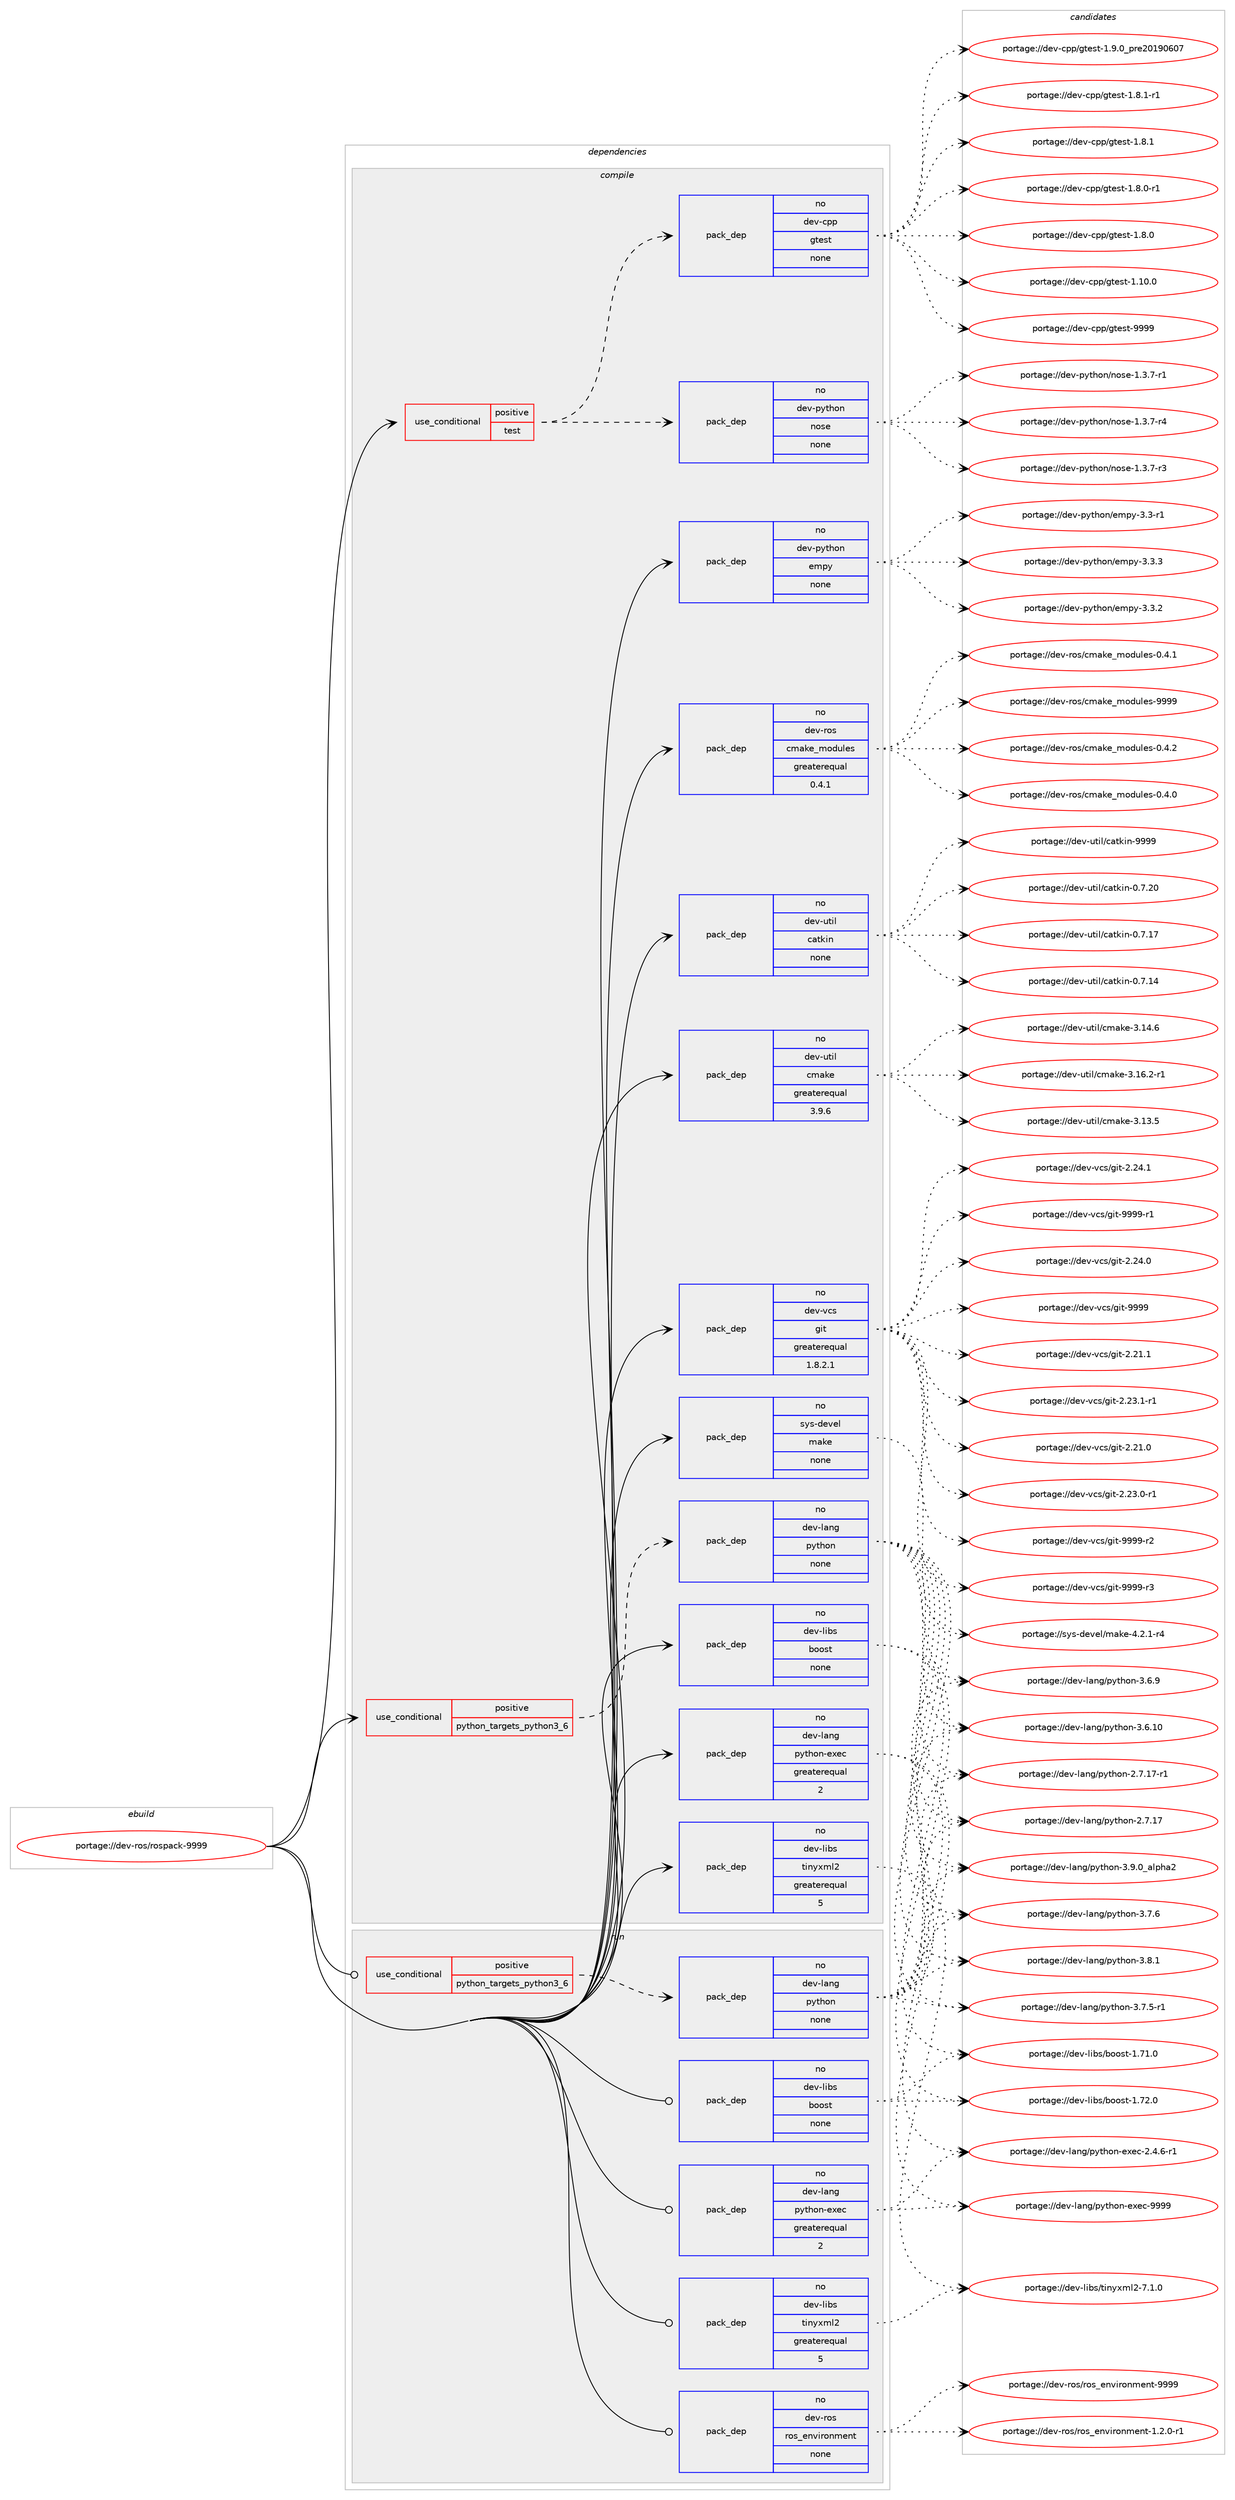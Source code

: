 digraph prolog {

# *************
# Graph options
# *************

newrank=true;
concentrate=true;
compound=true;
graph [rankdir=LR,fontname=Helvetica,fontsize=10,ranksep=1.5];#, ranksep=2.5, nodesep=0.2];
edge  [arrowhead=vee];
node  [fontname=Helvetica,fontsize=10];

# **********
# The ebuild
# **********

subgraph cluster_leftcol {
color=gray;
rank=same;
label=<<i>ebuild</i>>;
id [label="portage://dev-ros/rospack-9999", color=red, width=4, href="../dev-ros/rospack-9999.svg"];
}

# ****************
# The dependencies
# ****************

subgraph cluster_midcol {
color=gray;
label=<<i>dependencies</i>>;
subgraph cluster_compile {
fillcolor="#eeeeee";
style=filled;
label=<<i>compile</i>>;
subgraph cond97816 {
dependency387071 [label=<<TABLE BORDER="0" CELLBORDER="1" CELLSPACING="0" CELLPADDING="4"><TR><TD ROWSPAN="3" CELLPADDING="10">use_conditional</TD></TR><TR><TD>positive</TD></TR><TR><TD>python_targets_python3_6</TD></TR></TABLE>>, shape=none, color=red];
subgraph pack284402 {
dependency387072 [label=<<TABLE BORDER="0" CELLBORDER="1" CELLSPACING="0" CELLPADDING="4" WIDTH="220"><TR><TD ROWSPAN="6" CELLPADDING="30">pack_dep</TD></TR><TR><TD WIDTH="110">no</TD></TR><TR><TD>dev-lang</TD></TR><TR><TD>python</TD></TR><TR><TD>none</TD></TR><TR><TD></TD></TR></TABLE>>, shape=none, color=blue];
}
dependency387071:e -> dependency387072:w [weight=20,style="dashed",arrowhead="vee"];
}
id:e -> dependency387071:w [weight=20,style="solid",arrowhead="vee"];
subgraph cond97817 {
dependency387073 [label=<<TABLE BORDER="0" CELLBORDER="1" CELLSPACING="0" CELLPADDING="4"><TR><TD ROWSPAN="3" CELLPADDING="10">use_conditional</TD></TR><TR><TD>positive</TD></TR><TR><TD>test</TD></TR></TABLE>>, shape=none, color=red];
subgraph pack284403 {
dependency387074 [label=<<TABLE BORDER="0" CELLBORDER="1" CELLSPACING="0" CELLPADDING="4" WIDTH="220"><TR><TD ROWSPAN="6" CELLPADDING="30">pack_dep</TD></TR><TR><TD WIDTH="110">no</TD></TR><TR><TD>dev-cpp</TD></TR><TR><TD>gtest</TD></TR><TR><TD>none</TD></TR><TR><TD></TD></TR></TABLE>>, shape=none, color=blue];
}
dependency387073:e -> dependency387074:w [weight=20,style="dashed",arrowhead="vee"];
subgraph pack284404 {
dependency387075 [label=<<TABLE BORDER="0" CELLBORDER="1" CELLSPACING="0" CELLPADDING="4" WIDTH="220"><TR><TD ROWSPAN="6" CELLPADDING="30">pack_dep</TD></TR><TR><TD WIDTH="110">no</TD></TR><TR><TD>dev-python</TD></TR><TR><TD>nose</TD></TR><TR><TD>none</TD></TR><TR><TD></TD></TR></TABLE>>, shape=none, color=blue];
}
dependency387073:e -> dependency387075:w [weight=20,style="dashed",arrowhead="vee"];
}
id:e -> dependency387073:w [weight=20,style="solid",arrowhead="vee"];
subgraph pack284405 {
dependency387076 [label=<<TABLE BORDER="0" CELLBORDER="1" CELLSPACING="0" CELLPADDING="4" WIDTH="220"><TR><TD ROWSPAN="6" CELLPADDING="30">pack_dep</TD></TR><TR><TD WIDTH="110">no</TD></TR><TR><TD>dev-lang</TD></TR><TR><TD>python-exec</TD></TR><TR><TD>greaterequal</TD></TR><TR><TD>2</TD></TR></TABLE>>, shape=none, color=blue];
}
id:e -> dependency387076:w [weight=20,style="solid",arrowhead="vee"];
subgraph pack284406 {
dependency387077 [label=<<TABLE BORDER="0" CELLBORDER="1" CELLSPACING="0" CELLPADDING="4" WIDTH="220"><TR><TD ROWSPAN="6" CELLPADDING="30">pack_dep</TD></TR><TR><TD WIDTH="110">no</TD></TR><TR><TD>dev-libs</TD></TR><TR><TD>boost</TD></TR><TR><TD>none</TD></TR><TR><TD></TD></TR></TABLE>>, shape=none, color=blue];
}
id:e -> dependency387077:w [weight=20,style="solid",arrowhead="vee"];
subgraph pack284407 {
dependency387078 [label=<<TABLE BORDER="0" CELLBORDER="1" CELLSPACING="0" CELLPADDING="4" WIDTH="220"><TR><TD ROWSPAN="6" CELLPADDING="30">pack_dep</TD></TR><TR><TD WIDTH="110">no</TD></TR><TR><TD>dev-libs</TD></TR><TR><TD>tinyxml2</TD></TR><TR><TD>greaterequal</TD></TR><TR><TD>5</TD></TR></TABLE>>, shape=none, color=blue];
}
id:e -> dependency387078:w [weight=20,style="solid",arrowhead="vee"];
subgraph pack284408 {
dependency387079 [label=<<TABLE BORDER="0" CELLBORDER="1" CELLSPACING="0" CELLPADDING="4" WIDTH="220"><TR><TD ROWSPAN="6" CELLPADDING="30">pack_dep</TD></TR><TR><TD WIDTH="110">no</TD></TR><TR><TD>dev-python</TD></TR><TR><TD>empy</TD></TR><TR><TD>none</TD></TR><TR><TD></TD></TR></TABLE>>, shape=none, color=blue];
}
id:e -> dependency387079:w [weight=20,style="solid",arrowhead="vee"];
subgraph pack284409 {
dependency387080 [label=<<TABLE BORDER="0" CELLBORDER="1" CELLSPACING="0" CELLPADDING="4" WIDTH="220"><TR><TD ROWSPAN="6" CELLPADDING="30">pack_dep</TD></TR><TR><TD WIDTH="110">no</TD></TR><TR><TD>dev-ros</TD></TR><TR><TD>cmake_modules</TD></TR><TR><TD>greaterequal</TD></TR><TR><TD>0.4.1</TD></TR></TABLE>>, shape=none, color=blue];
}
id:e -> dependency387080:w [weight=20,style="solid",arrowhead="vee"];
subgraph pack284410 {
dependency387081 [label=<<TABLE BORDER="0" CELLBORDER="1" CELLSPACING="0" CELLPADDING="4" WIDTH="220"><TR><TD ROWSPAN="6" CELLPADDING="30">pack_dep</TD></TR><TR><TD WIDTH="110">no</TD></TR><TR><TD>dev-util</TD></TR><TR><TD>catkin</TD></TR><TR><TD>none</TD></TR><TR><TD></TD></TR></TABLE>>, shape=none, color=blue];
}
id:e -> dependency387081:w [weight=20,style="solid",arrowhead="vee"];
subgraph pack284411 {
dependency387082 [label=<<TABLE BORDER="0" CELLBORDER="1" CELLSPACING="0" CELLPADDING="4" WIDTH="220"><TR><TD ROWSPAN="6" CELLPADDING="30">pack_dep</TD></TR><TR><TD WIDTH="110">no</TD></TR><TR><TD>dev-util</TD></TR><TR><TD>cmake</TD></TR><TR><TD>greaterequal</TD></TR><TR><TD>3.9.6</TD></TR></TABLE>>, shape=none, color=blue];
}
id:e -> dependency387082:w [weight=20,style="solid",arrowhead="vee"];
subgraph pack284412 {
dependency387083 [label=<<TABLE BORDER="0" CELLBORDER="1" CELLSPACING="0" CELLPADDING="4" WIDTH="220"><TR><TD ROWSPAN="6" CELLPADDING="30">pack_dep</TD></TR><TR><TD WIDTH="110">no</TD></TR><TR><TD>dev-vcs</TD></TR><TR><TD>git</TD></TR><TR><TD>greaterequal</TD></TR><TR><TD>1.8.2.1</TD></TR></TABLE>>, shape=none, color=blue];
}
id:e -> dependency387083:w [weight=20,style="solid",arrowhead="vee"];
subgraph pack284413 {
dependency387084 [label=<<TABLE BORDER="0" CELLBORDER="1" CELLSPACING="0" CELLPADDING="4" WIDTH="220"><TR><TD ROWSPAN="6" CELLPADDING="30">pack_dep</TD></TR><TR><TD WIDTH="110">no</TD></TR><TR><TD>sys-devel</TD></TR><TR><TD>make</TD></TR><TR><TD>none</TD></TR><TR><TD></TD></TR></TABLE>>, shape=none, color=blue];
}
id:e -> dependency387084:w [weight=20,style="solid",arrowhead="vee"];
}
subgraph cluster_compileandrun {
fillcolor="#eeeeee";
style=filled;
label=<<i>compile and run</i>>;
}
subgraph cluster_run {
fillcolor="#eeeeee";
style=filled;
label=<<i>run</i>>;
subgraph cond97818 {
dependency387085 [label=<<TABLE BORDER="0" CELLBORDER="1" CELLSPACING="0" CELLPADDING="4"><TR><TD ROWSPAN="3" CELLPADDING="10">use_conditional</TD></TR><TR><TD>positive</TD></TR><TR><TD>python_targets_python3_6</TD></TR></TABLE>>, shape=none, color=red];
subgraph pack284414 {
dependency387086 [label=<<TABLE BORDER="0" CELLBORDER="1" CELLSPACING="0" CELLPADDING="4" WIDTH="220"><TR><TD ROWSPAN="6" CELLPADDING="30">pack_dep</TD></TR><TR><TD WIDTH="110">no</TD></TR><TR><TD>dev-lang</TD></TR><TR><TD>python</TD></TR><TR><TD>none</TD></TR><TR><TD></TD></TR></TABLE>>, shape=none, color=blue];
}
dependency387085:e -> dependency387086:w [weight=20,style="dashed",arrowhead="vee"];
}
id:e -> dependency387085:w [weight=20,style="solid",arrowhead="odot"];
subgraph pack284415 {
dependency387087 [label=<<TABLE BORDER="0" CELLBORDER="1" CELLSPACING="0" CELLPADDING="4" WIDTH="220"><TR><TD ROWSPAN="6" CELLPADDING="30">pack_dep</TD></TR><TR><TD WIDTH="110">no</TD></TR><TR><TD>dev-lang</TD></TR><TR><TD>python-exec</TD></TR><TR><TD>greaterequal</TD></TR><TR><TD>2</TD></TR></TABLE>>, shape=none, color=blue];
}
id:e -> dependency387087:w [weight=20,style="solid",arrowhead="odot"];
subgraph pack284416 {
dependency387088 [label=<<TABLE BORDER="0" CELLBORDER="1" CELLSPACING="0" CELLPADDING="4" WIDTH="220"><TR><TD ROWSPAN="6" CELLPADDING="30">pack_dep</TD></TR><TR><TD WIDTH="110">no</TD></TR><TR><TD>dev-libs</TD></TR><TR><TD>boost</TD></TR><TR><TD>none</TD></TR><TR><TD></TD></TR></TABLE>>, shape=none, color=blue];
}
id:e -> dependency387088:w [weight=20,style="solid",arrowhead="odot"];
subgraph pack284417 {
dependency387089 [label=<<TABLE BORDER="0" CELLBORDER="1" CELLSPACING="0" CELLPADDING="4" WIDTH="220"><TR><TD ROWSPAN="6" CELLPADDING="30">pack_dep</TD></TR><TR><TD WIDTH="110">no</TD></TR><TR><TD>dev-libs</TD></TR><TR><TD>tinyxml2</TD></TR><TR><TD>greaterequal</TD></TR><TR><TD>5</TD></TR></TABLE>>, shape=none, color=blue];
}
id:e -> dependency387089:w [weight=20,style="solid",arrowhead="odot"];
subgraph pack284418 {
dependency387090 [label=<<TABLE BORDER="0" CELLBORDER="1" CELLSPACING="0" CELLPADDING="4" WIDTH="220"><TR><TD ROWSPAN="6" CELLPADDING="30">pack_dep</TD></TR><TR><TD WIDTH="110">no</TD></TR><TR><TD>dev-ros</TD></TR><TR><TD>ros_environment</TD></TR><TR><TD>none</TD></TR><TR><TD></TD></TR></TABLE>>, shape=none, color=blue];
}
id:e -> dependency387090:w [weight=20,style="solid",arrowhead="odot"];
}
}

# **************
# The candidates
# **************

subgraph cluster_choices {
rank=same;
color=gray;
label=<<i>candidates</i>>;

subgraph choice284402 {
color=black;
nodesep=1;
choice10010111845108971101034711212111610411111045514657464895971081121049750 [label="portage://dev-lang/python-3.9.0_alpha2", color=red, width=4,href="../dev-lang/python-3.9.0_alpha2.svg"];
choice100101118451089711010347112121116104111110455146564649 [label="portage://dev-lang/python-3.8.1", color=red, width=4,href="../dev-lang/python-3.8.1.svg"];
choice100101118451089711010347112121116104111110455146554654 [label="portage://dev-lang/python-3.7.6", color=red, width=4,href="../dev-lang/python-3.7.6.svg"];
choice1001011184510897110103471121211161041111104551465546534511449 [label="portage://dev-lang/python-3.7.5-r1", color=red, width=4,href="../dev-lang/python-3.7.5-r1.svg"];
choice100101118451089711010347112121116104111110455146544657 [label="portage://dev-lang/python-3.6.9", color=red, width=4,href="../dev-lang/python-3.6.9.svg"];
choice10010111845108971101034711212111610411111045514654464948 [label="portage://dev-lang/python-3.6.10", color=red, width=4,href="../dev-lang/python-3.6.10.svg"];
choice100101118451089711010347112121116104111110455046554649554511449 [label="portage://dev-lang/python-2.7.17-r1", color=red, width=4,href="../dev-lang/python-2.7.17-r1.svg"];
choice10010111845108971101034711212111610411111045504655464955 [label="portage://dev-lang/python-2.7.17", color=red, width=4,href="../dev-lang/python-2.7.17.svg"];
dependency387072:e -> choice10010111845108971101034711212111610411111045514657464895971081121049750:w [style=dotted,weight="100"];
dependency387072:e -> choice100101118451089711010347112121116104111110455146564649:w [style=dotted,weight="100"];
dependency387072:e -> choice100101118451089711010347112121116104111110455146554654:w [style=dotted,weight="100"];
dependency387072:e -> choice1001011184510897110103471121211161041111104551465546534511449:w [style=dotted,weight="100"];
dependency387072:e -> choice100101118451089711010347112121116104111110455146544657:w [style=dotted,weight="100"];
dependency387072:e -> choice10010111845108971101034711212111610411111045514654464948:w [style=dotted,weight="100"];
dependency387072:e -> choice100101118451089711010347112121116104111110455046554649554511449:w [style=dotted,weight="100"];
dependency387072:e -> choice10010111845108971101034711212111610411111045504655464955:w [style=dotted,weight="100"];
}
subgraph choice284403 {
color=black;
nodesep=1;
choice1001011184599112112471031161011151164557575757 [label="portage://dev-cpp/gtest-9999", color=red, width=4,href="../dev-cpp/gtest-9999.svg"];
choice100101118459911211247103116101115116454946574648951121141015048495748544855 [label="portage://dev-cpp/gtest-1.9.0_pre20190607", color=red, width=4,href="../dev-cpp/gtest-1.9.0_pre20190607.svg"];
choice1001011184599112112471031161011151164549465646494511449 [label="portage://dev-cpp/gtest-1.8.1-r1", color=red, width=4,href="../dev-cpp/gtest-1.8.1-r1.svg"];
choice100101118459911211247103116101115116454946564649 [label="portage://dev-cpp/gtest-1.8.1", color=red, width=4,href="../dev-cpp/gtest-1.8.1.svg"];
choice1001011184599112112471031161011151164549465646484511449 [label="portage://dev-cpp/gtest-1.8.0-r1", color=red, width=4,href="../dev-cpp/gtest-1.8.0-r1.svg"];
choice100101118459911211247103116101115116454946564648 [label="portage://dev-cpp/gtest-1.8.0", color=red, width=4,href="../dev-cpp/gtest-1.8.0.svg"];
choice10010111845991121124710311610111511645494649484648 [label="portage://dev-cpp/gtest-1.10.0", color=red, width=4,href="../dev-cpp/gtest-1.10.0.svg"];
dependency387074:e -> choice1001011184599112112471031161011151164557575757:w [style=dotted,weight="100"];
dependency387074:e -> choice100101118459911211247103116101115116454946574648951121141015048495748544855:w [style=dotted,weight="100"];
dependency387074:e -> choice1001011184599112112471031161011151164549465646494511449:w [style=dotted,weight="100"];
dependency387074:e -> choice100101118459911211247103116101115116454946564649:w [style=dotted,weight="100"];
dependency387074:e -> choice1001011184599112112471031161011151164549465646484511449:w [style=dotted,weight="100"];
dependency387074:e -> choice100101118459911211247103116101115116454946564648:w [style=dotted,weight="100"];
dependency387074:e -> choice10010111845991121124710311610111511645494649484648:w [style=dotted,weight="100"];
}
subgraph choice284404 {
color=black;
nodesep=1;
choice10010111845112121116104111110471101111151014549465146554511452 [label="portage://dev-python/nose-1.3.7-r4", color=red, width=4,href="../dev-python/nose-1.3.7-r4.svg"];
choice10010111845112121116104111110471101111151014549465146554511451 [label="portage://dev-python/nose-1.3.7-r3", color=red, width=4,href="../dev-python/nose-1.3.7-r3.svg"];
choice10010111845112121116104111110471101111151014549465146554511449 [label="portage://dev-python/nose-1.3.7-r1", color=red, width=4,href="../dev-python/nose-1.3.7-r1.svg"];
dependency387075:e -> choice10010111845112121116104111110471101111151014549465146554511452:w [style=dotted,weight="100"];
dependency387075:e -> choice10010111845112121116104111110471101111151014549465146554511451:w [style=dotted,weight="100"];
dependency387075:e -> choice10010111845112121116104111110471101111151014549465146554511449:w [style=dotted,weight="100"];
}
subgraph choice284405 {
color=black;
nodesep=1;
choice10010111845108971101034711212111610411111045101120101994557575757 [label="portage://dev-lang/python-exec-9999", color=red, width=4,href="../dev-lang/python-exec-9999.svg"];
choice10010111845108971101034711212111610411111045101120101994550465246544511449 [label="portage://dev-lang/python-exec-2.4.6-r1", color=red, width=4,href="../dev-lang/python-exec-2.4.6-r1.svg"];
dependency387076:e -> choice10010111845108971101034711212111610411111045101120101994557575757:w [style=dotted,weight="100"];
dependency387076:e -> choice10010111845108971101034711212111610411111045101120101994550465246544511449:w [style=dotted,weight="100"];
}
subgraph choice284406 {
color=black;
nodesep=1;
choice1001011184510810598115479811111111511645494655504648 [label="portage://dev-libs/boost-1.72.0", color=red, width=4,href="../dev-libs/boost-1.72.0.svg"];
choice1001011184510810598115479811111111511645494655494648 [label="portage://dev-libs/boost-1.71.0", color=red, width=4,href="../dev-libs/boost-1.71.0.svg"];
dependency387077:e -> choice1001011184510810598115479811111111511645494655504648:w [style=dotted,weight="100"];
dependency387077:e -> choice1001011184510810598115479811111111511645494655494648:w [style=dotted,weight="100"];
}
subgraph choice284407 {
color=black;
nodesep=1;
choice10010111845108105981154711610511012112010910850455546494648 [label="portage://dev-libs/tinyxml2-7.1.0", color=red, width=4,href="../dev-libs/tinyxml2-7.1.0.svg"];
dependency387078:e -> choice10010111845108105981154711610511012112010910850455546494648:w [style=dotted,weight="100"];
}
subgraph choice284408 {
color=black;
nodesep=1;
choice1001011184511212111610411111047101109112121455146514651 [label="portage://dev-python/empy-3.3.3", color=red, width=4,href="../dev-python/empy-3.3.3.svg"];
choice1001011184511212111610411111047101109112121455146514650 [label="portage://dev-python/empy-3.3.2", color=red, width=4,href="../dev-python/empy-3.3.2.svg"];
choice1001011184511212111610411111047101109112121455146514511449 [label="portage://dev-python/empy-3.3-r1", color=red, width=4,href="../dev-python/empy-3.3-r1.svg"];
dependency387079:e -> choice1001011184511212111610411111047101109112121455146514651:w [style=dotted,weight="100"];
dependency387079:e -> choice1001011184511212111610411111047101109112121455146514650:w [style=dotted,weight="100"];
dependency387079:e -> choice1001011184511212111610411111047101109112121455146514511449:w [style=dotted,weight="100"];
}
subgraph choice284409 {
color=black;
nodesep=1;
choice10010111845114111115479910997107101951091111001171081011154557575757 [label="portage://dev-ros/cmake_modules-9999", color=red, width=4,href="../dev-ros/cmake_modules-9999.svg"];
choice1001011184511411111547991099710710195109111100117108101115454846524650 [label="portage://dev-ros/cmake_modules-0.4.2", color=red, width=4,href="../dev-ros/cmake_modules-0.4.2.svg"];
choice1001011184511411111547991099710710195109111100117108101115454846524649 [label="portage://dev-ros/cmake_modules-0.4.1", color=red, width=4,href="../dev-ros/cmake_modules-0.4.1.svg"];
choice1001011184511411111547991099710710195109111100117108101115454846524648 [label="portage://dev-ros/cmake_modules-0.4.0", color=red, width=4,href="../dev-ros/cmake_modules-0.4.0.svg"];
dependency387080:e -> choice10010111845114111115479910997107101951091111001171081011154557575757:w [style=dotted,weight="100"];
dependency387080:e -> choice1001011184511411111547991099710710195109111100117108101115454846524650:w [style=dotted,weight="100"];
dependency387080:e -> choice1001011184511411111547991099710710195109111100117108101115454846524649:w [style=dotted,weight="100"];
dependency387080:e -> choice1001011184511411111547991099710710195109111100117108101115454846524648:w [style=dotted,weight="100"];
}
subgraph choice284410 {
color=black;
nodesep=1;
choice100101118451171161051084799971161071051104557575757 [label="portage://dev-util/catkin-9999", color=red, width=4,href="../dev-util/catkin-9999.svg"];
choice1001011184511711610510847999711610710511045484655465048 [label="portage://dev-util/catkin-0.7.20", color=red, width=4,href="../dev-util/catkin-0.7.20.svg"];
choice1001011184511711610510847999711610710511045484655464955 [label="portage://dev-util/catkin-0.7.17", color=red, width=4,href="../dev-util/catkin-0.7.17.svg"];
choice1001011184511711610510847999711610710511045484655464952 [label="portage://dev-util/catkin-0.7.14", color=red, width=4,href="../dev-util/catkin-0.7.14.svg"];
dependency387081:e -> choice100101118451171161051084799971161071051104557575757:w [style=dotted,weight="100"];
dependency387081:e -> choice1001011184511711610510847999711610710511045484655465048:w [style=dotted,weight="100"];
dependency387081:e -> choice1001011184511711610510847999711610710511045484655464955:w [style=dotted,weight="100"];
dependency387081:e -> choice1001011184511711610510847999711610710511045484655464952:w [style=dotted,weight="100"];
}
subgraph choice284411 {
color=black;
nodesep=1;
choice10010111845117116105108479910997107101455146495446504511449 [label="portage://dev-util/cmake-3.16.2-r1", color=red, width=4,href="../dev-util/cmake-3.16.2-r1.svg"];
choice1001011184511711610510847991099710710145514649524654 [label="portage://dev-util/cmake-3.14.6", color=red, width=4,href="../dev-util/cmake-3.14.6.svg"];
choice1001011184511711610510847991099710710145514649514653 [label="portage://dev-util/cmake-3.13.5", color=red, width=4,href="../dev-util/cmake-3.13.5.svg"];
dependency387082:e -> choice10010111845117116105108479910997107101455146495446504511449:w [style=dotted,weight="100"];
dependency387082:e -> choice1001011184511711610510847991099710710145514649524654:w [style=dotted,weight="100"];
dependency387082:e -> choice1001011184511711610510847991099710710145514649514653:w [style=dotted,weight="100"];
}
subgraph choice284412 {
color=black;
nodesep=1;
choice10010111845118991154710310511645575757574511451 [label="portage://dev-vcs/git-9999-r3", color=red, width=4,href="../dev-vcs/git-9999-r3.svg"];
choice10010111845118991154710310511645575757574511450 [label="portage://dev-vcs/git-9999-r2", color=red, width=4,href="../dev-vcs/git-9999-r2.svg"];
choice10010111845118991154710310511645575757574511449 [label="portage://dev-vcs/git-9999-r1", color=red, width=4,href="../dev-vcs/git-9999-r1.svg"];
choice1001011184511899115471031051164557575757 [label="portage://dev-vcs/git-9999", color=red, width=4,href="../dev-vcs/git-9999.svg"];
choice10010111845118991154710310511645504650524649 [label="portage://dev-vcs/git-2.24.1", color=red, width=4,href="../dev-vcs/git-2.24.1.svg"];
choice10010111845118991154710310511645504650524648 [label="portage://dev-vcs/git-2.24.0", color=red, width=4,href="../dev-vcs/git-2.24.0.svg"];
choice100101118451189911547103105116455046505146494511449 [label="portage://dev-vcs/git-2.23.1-r1", color=red, width=4,href="../dev-vcs/git-2.23.1-r1.svg"];
choice100101118451189911547103105116455046505146484511449 [label="portage://dev-vcs/git-2.23.0-r1", color=red, width=4,href="../dev-vcs/git-2.23.0-r1.svg"];
choice10010111845118991154710310511645504650494649 [label="portage://dev-vcs/git-2.21.1", color=red, width=4,href="../dev-vcs/git-2.21.1.svg"];
choice10010111845118991154710310511645504650494648 [label="portage://dev-vcs/git-2.21.0", color=red, width=4,href="../dev-vcs/git-2.21.0.svg"];
dependency387083:e -> choice10010111845118991154710310511645575757574511451:w [style=dotted,weight="100"];
dependency387083:e -> choice10010111845118991154710310511645575757574511450:w [style=dotted,weight="100"];
dependency387083:e -> choice10010111845118991154710310511645575757574511449:w [style=dotted,weight="100"];
dependency387083:e -> choice1001011184511899115471031051164557575757:w [style=dotted,weight="100"];
dependency387083:e -> choice10010111845118991154710310511645504650524649:w [style=dotted,weight="100"];
dependency387083:e -> choice10010111845118991154710310511645504650524648:w [style=dotted,weight="100"];
dependency387083:e -> choice100101118451189911547103105116455046505146494511449:w [style=dotted,weight="100"];
dependency387083:e -> choice100101118451189911547103105116455046505146484511449:w [style=dotted,weight="100"];
dependency387083:e -> choice10010111845118991154710310511645504650494649:w [style=dotted,weight="100"];
dependency387083:e -> choice10010111845118991154710310511645504650494648:w [style=dotted,weight="100"];
}
subgraph choice284413 {
color=black;
nodesep=1;
choice1151211154510010111810110847109971071014552465046494511452 [label="portage://sys-devel/make-4.2.1-r4", color=red, width=4,href="../sys-devel/make-4.2.1-r4.svg"];
dependency387084:e -> choice1151211154510010111810110847109971071014552465046494511452:w [style=dotted,weight="100"];
}
subgraph choice284414 {
color=black;
nodesep=1;
choice10010111845108971101034711212111610411111045514657464895971081121049750 [label="portage://dev-lang/python-3.9.0_alpha2", color=red, width=4,href="../dev-lang/python-3.9.0_alpha2.svg"];
choice100101118451089711010347112121116104111110455146564649 [label="portage://dev-lang/python-3.8.1", color=red, width=4,href="../dev-lang/python-3.8.1.svg"];
choice100101118451089711010347112121116104111110455146554654 [label="portage://dev-lang/python-3.7.6", color=red, width=4,href="../dev-lang/python-3.7.6.svg"];
choice1001011184510897110103471121211161041111104551465546534511449 [label="portage://dev-lang/python-3.7.5-r1", color=red, width=4,href="../dev-lang/python-3.7.5-r1.svg"];
choice100101118451089711010347112121116104111110455146544657 [label="portage://dev-lang/python-3.6.9", color=red, width=4,href="../dev-lang/python-3.6.9.svg"];
choice10010111845108971101034711212111610411111045514654464948 [label="portage://dev-lang/python-3.6.10", color=red, width=4,href="../dev-lang/python-3.6.10.svg"];
choice100101118451089711010347112121116104111110455046554649554511449 [label="portage://dev-lang/python-2.7.17-r1", color=red, width=4,href="../dev-lang/python-2.7.17-r1.svg"];
choice10010111845108971101034711212111610411111045504655464955 [label="portage://dev-lang/python-2.7.17", color=red, width=4,href="../dev-lang/python-2.7.17.svg"];
dependency387086:e -> choice10010111845108971101034711212111610411111045514657464895971081121049750:w [style=dotted,weight="100"];
dependency387086:e -> choice100101118451089711010347112121116104111110455146564649:w [style=dotted,weight="100"];
dependency387086:e -> choice100101118451089711010347112121116104111110455146554654:w [style=dotted,weight="100"];
dependency387086:e -> choice1001011184510897110103471121211161041111104551465546534511449:w [style=dotted,weight="100"];
dependency387086:e -> choice100101118451089711010347112121116104111110455146544657:w [style=dotted,weight="100"];
dependency387086:e -> choice10010111845108971101034711212111610411111045514654464948:w [style=dotted,weight="100"];
dependency387086:e -> choice100101118451089711010347112121116104111110455046554649554511449:w [style=dotted,weight="100"];
dependency387086:e -> choice10010111845108971101034711212111610411111045504655464955:w [style=dotted,weight="100"];
}
subgraph choice284415 {
color=black;
nodesep=1;
choice10010111845108971101034711212111610411111045101120101994557575757 [label="portage://dev-lang/python-exec-9999", color=red, width=4,href="../dev-lang/python-exec-9999.svg"];
choice10010111845108971101034711212111610411111045101120101994550465246544511449 [label="portage://dev-lang/python-exec-2.4.6-r1", color=red, width=4,href="../dev-lang/python-exec-2.4.6-r1.svg"];
dependency387087:e -> choice10010111845108971101034711212111610411111045101120101994557575757:w [style=dotted,weight="100"];
dependency387087:e -> choice10010111845108971101034711212111610411111045101120101994550465246544511449:w [style=dotted,weight="100"];
}
subgraph choice284416 {
color=black;
nodesep=1;
choice1001011184510810598115479811111111511645494655504648 [label="portage://dev-libs/boost-1.72.0", color=red, width=4,href="../dev-libs/boost-1.72.0.svg"];
choice1001011184510810598115479811111111511645494655494648 [label="portage://dev-libs/boost-1.71.0", color=red, width=4,href="../dev-libs/boost-1.71.0.svg"];
dependency387088:e -> choice1001011184510810598115479811111111511645494655504648:w [style=dotted,weight="100"];
dependency387088:e -> choice1001011184510810598115479811111111511645494655494648:w [style=dotted,weight="100"];
}
subgraph choice284417 {
color=black;
nodesep=1;
choice10010111845108105981154711610511012112010910850455546494648 [label="portage://dev-libs/tinyxml2-7.1.0", color=red, width=4,href="../dev-libs/tinyxml2-7.1.0.svg"];
dependency387089:e -> choice10010111845108105981154711610511012112010910850455546494648:w [style=dotted,weight="100"];
}
subgraph choice284418 {
color=black;
nodesep=1;
choice1001011184511411111547114111115951011101181051141111101091011101164557575757 [label="portage://dev-ros/ros_environment-9999", color=red, width=4,href="../dev-ros/ros_environment-9999.svg"];
choice1001011184511411111547114111115951011101181051141111101091011101164549465046484511449 [label="portage://dev-ros/ros_environment-1.2.0-r1", color=red, width=4,href="../dev-ros/ros_environment-1.2.0-r1.svg"];
dependency387090:e -> choice1001011184511411111547114111115951011101181051141111101091011101164557575757:w [style=dotted,weight="100"];
dependency387090:e -> choice1001011184511411111547114111115951011101181051141111101091011101164549465046484511449:w [style=dotted,weight="100"];
}
}

}
